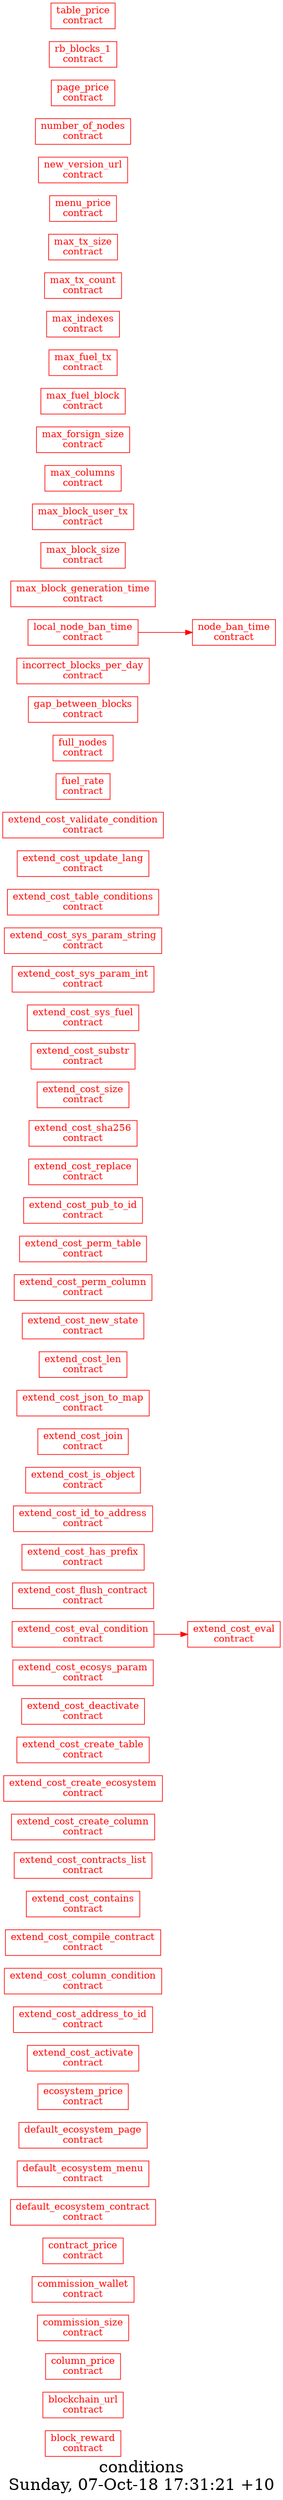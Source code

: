 digraph G {
fontsize="24";
label="conditions\nSunday, 07-Oct-18 17:31:21 +10";
nojustify=true;
ordering=out;
rankdir=LR;
size="30";
"block_reward\ncontract" [color=red, fontcolor=red, group=contracts, shape=record];
"blockchain_url\ncontract" [color=red, fontcolor=red, group=contracts, shape=record];
"column_price\ncontract" [color=red, fontcolor=red, group=contracts, shape=record];
"commission_size\ncontract" [color=red, fontcolor=red, group=contracts, shape=record];
"commission_wallet\ncontract" [color=red, fontcolor=red, group=contracts, shape=record];
"contract_price\ncontract" [color=red, fontcolor=red, group=contracts, shape=record];
"default_ecosystem_contract\ncontract" [color=red, fontcolor=red, group=contracts, shape=record];
"default_ecosystem_menu\ncontract" [color=red, fontcolor=red, group=contracts, shape=record];
"default_ecosystem_page\ncontract" [color=red, fontcolor=red, group=contracts, shape=record];
"ecosystem_price\ncontract" [color=red, fontcolor=red, group=contracts, shape=record];
"extend_cost_activate\ncontract" [color=red, fontcolor=red, group=contracts, shape=record];
"extend_cost_address_to_id\ncontract" [color=red, fontcolor=red, group=contracts, shape=record];
"extend_cost_column_condition\ncontract" [color=red, fontcolor=red, group=contracts, shape=record];
"extend_cost_compile_contract\ncontract" [color=red, fontcolor=red, group=contracts, shape=record];
"extend_cost_contains\ncontract" [color=red, fontcolor=red, group=contracts, shape=record];
"extend_cost_contracts_list\ncontract" [color=red, fontcolor=red, group=contracts, shape=record];
"extend_cost_create_column\ncontract" [color=red, fontcolor=red, group=contracts, shape=record];
"extend_cost_create_ecosystem\ncontract" [color=red, fontcolor=red, group=contracts, shape=record];
"extend_cost_create_table\ncontract" [color=red, fontcolor=red, group=contracts, shape=record];
"extend_cost_deactivate\ncontract" [color=red, fontcolor=red, group=contracts, shape=record];
"extend_cost_ecosys_param\ncontract" [color=red, fontcolor=red, group=contracts, shape=record];
"extend_cost_eval\ncontract" [color=red, fontcolor=red, group=contracts, shape=record];
"extend_cost_eval_condition\ncontract" -> "extend_cost_eval\ncontract"  [ color=red ]
"extend_cost_eval_condition\ncontract" [color=red, fontcolor=red, group=contracts, shape=record];
"extend_cost_flush_contract\ncontract" [color=red, fontcolor=red, group=contracts, shape=record];
"extend_cost_has_prefix\ncontract" [color=red, fontcolor=red, group=contracts, shape=record];
"extend_cost_id_to_address\ncontract" [color=red, fontcolor=red, group=contracts, shape=record];
"extend_cost_is_object\ncontract" [color=red, fontcolor=red, group=contracts, shape=record];
"extend_cost_join\ncontract" [color=red, fontcolor=red, group=contracts, shape=record];
"extend_cost_json_to_map\ncontract" [color=red, fontcolor=red, group=contracts, shape=record];
"extend_cost_len\ncontract" [color=red, fontcolor=red, group=contracts, shape=record];
"extend_cost_new_state\ncontract" [color=red, fontcolor=red, group=contracts, shape=record];
"extend_cost_perm_column\ncontract" [color=red, fontcolor=red, group=contracts, shape=record];
"extend_cost_perm_table\ncontract" [color=red, fontcolor=red, group=contracts, shape=record];
"extend_cost_pub_to_id\ncontract" [color=red, fontcolor=red, group=contracts, shape=record];
"extend_cost_replace\ncontract" [color=red, fontcolor=red, group=contracts, shape=record];
"extend_cost_sha256\ncontract" [color=red, fontcolor=red, group=contracts, shape=record];
"extend_cost_size\ncontract" [color=red, fontcolor=red, group=contracts, shape=record];
"extend_cost_substr\ncontract" [color=red, fontcolor=red, group=contracts, shape=record];
"extend_cost_sys_fuel\ncontract" [color=red, fontcolor=red, group=contracts, shape=record];
"extend_cost_sys_param_int\ncontract" [color=red, fontcolor=red, group=contracts, shape=record];
"extend_cost_sys_param_string\ncontract" [color=red, fontcolor=red, group=contracts, shape=record];
"extend_cost_table_conditions\ncontract" [color=red, fontcolor=red, group=contracts, shape=record];
"extend_cost_update_lang\ncontract" [color=red, fontcolor=red, group=contracts, shape=record];
"extend_cost_validate_condition\ncontract" [color=red, fontcolor=red, group=contracts, shape=record];
"fuel_rate\ncontract" [color=red, fontcolor=red, group=contracts, shape=record];
"full_nodes\ncontract" [color=red, fontcolor=red, group=contracts, shape=record];
"gap_between_blocks\ncontract" [color=red, fontcolor=red, group=contracts, shape=record];
"incorrect_blocks_per_day\ncontract" [color=red, fontcolor=red, group=contracts, shape=record];
"local_node_ban_time\ncontract" -> "node_ban_time\ncontract"  [ color=red ]
"local_node_ban_time\ncontract" [color=red, fontcolor=red, group=contracts, shape=record];
"max_block_generation_time\ncontract" [color=red, fontcolor=red, group=contracts, shape=record];
"max_block_size\ncontract" [color=red, fontcolor=red, group=contracts, shape=record];
"max_block_user_tx\ncontract" [color=red, fontcolor=red, group=contracts, shape=record];
"max_columns\ncontract" [color=red, fontcolor=red, group=contracts, shape=record];
"max_forsign_size\ncontract" [color=red, fontcolor=red, group=contracts, shape=record];
"max_fuel_block\ncontract" [color=red, fontcolor=red, group=contracts, shape=record];
"max_fuel_tx\ncontract" [color=red, fontcolor=red, group=contracts, shape=record];
"max_indexes\ncontract" [color=red, fontcolor=red, group=contracts, shape=record];
"max_tx_count\ncontract" [color=red, fontcolor=red, group=contracts, shape=record];
"max_tx_size\ncontract" [color=red, fontcolor=red, group=contracts, shape=record];
"menu_price\ncontract" [color=red, fontcolor=red, group=contracts, shape=record];
"new_version_url\ncontract" [color=red, fontcolor=red, group=contracts, shape=record];
"node_ban_time\ncontract" [color=red, fontcolor=red, group=contracts, shape=record];
"number_of_nodes\ncontract" [color=red, fontcolor=red, group=contracts, shape=record];
"page_price\ncontract" [color=red, fontcolor=red, group=contracts, shape=record];
"rb_blocks_1\ncontract" [color=red, fontcolor=red, group=contracts, shape=record];
"table_price\ncontract" [color=red, fontcolor=red, group=contracts, shape=record];
}

